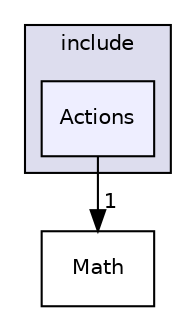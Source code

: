digraph "Actions" {
  compound=true
  node [ fontsize="10", fontname="Helvetica"];
  edge [ labelfontsize="10", labelfontname="Helvetica"];
  subgraph clusterdir_d44c64559bbebec7f509842c48db8b23 {
    graph [ bgcolor="#ddddee", pencolor="black", label="include" fontname="Helvetica", fontsize="10", URL="dir_d44c64559bbebec7f509842c48db8b23.html"]
  dir_787487f7d02fdf694fb2dc9ce3b61b2b [shape=box, label="Actions", style="filled", fillcolor="#eeeeff", pencolor="black", URL="dir_787487f7d02fdf694fb2dc9ce3b61b2b.html"];
  }
  dir_6169d17290d9404be5262c21e04fa2c7 [shape=box label="Math" URL="dir_6169d17290d9404be5262c21e04fa2c7.html"];
  dir_787487f7d02fdf694fb2dc9ce3b61b2b->dir_6169d17290d9404be5262c21e04fa2c7 [headlabel="1", labeldistance=1.5 headhref="dir_000003_000010.html"];
}
